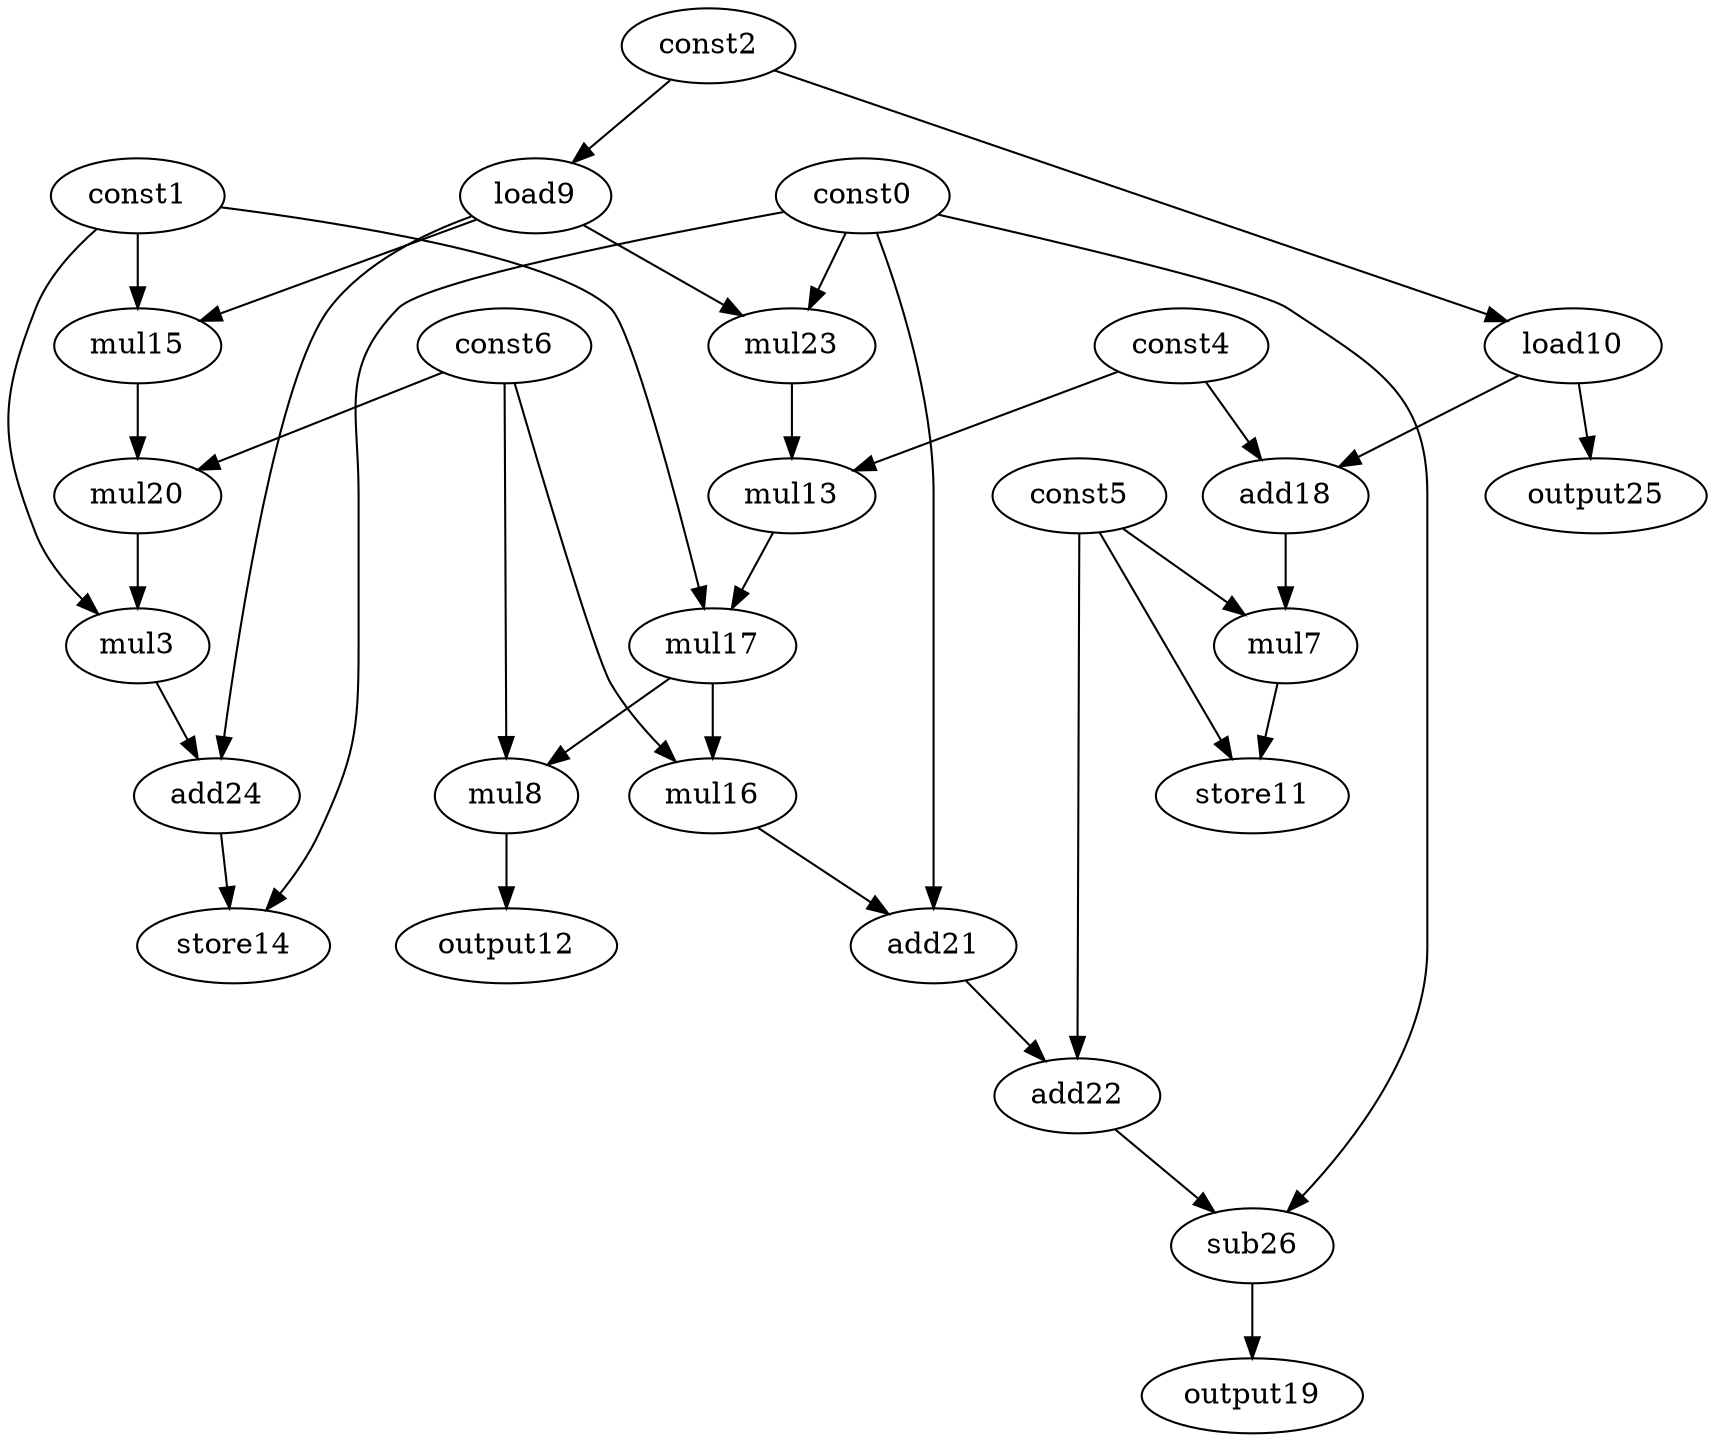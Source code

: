 digraph G { 
const0[opcode=const]; 
const1[opcode=const]; 
const2[opcode=const]; 
mul3[opcode=mul]; 
const4[opcode=const]; 
const5[opcode=const]; 
const6[opcode=const]; 
mul7[opcode=mul]; 
mul8[opcode=mul]; 
load9[opcode=load]; 
load10[opcode=load]; 
store11[opcode=store]; 
output12[opcode=output]; 
mul13[opcode=mul]; 
store14[opcode=store]; 
mul15[opcode=mul]; 
mul16[opcode=mul]; 
mul17[opcode=mul]; 
add18[opcode=add]; 
output19[opcode=output]; 
mul20[opcode=mul]; 
add21[opcode=add]; 
add22[opcode=add]; 
mul23[opcode=mul]; 
add24[opcode=add]; 
output25[opcode=output]; 
sub26[opcode=sub]; 
const2->load9[operand=0];
const2->load10[operand=0];
const1->mul15[operand=0];
load9->mul15[operand=1];
load10->add18[operand=0];
const4->add18[operand=1];
const0->mul23[operand=0];
load9->mul23[operand=1];
load10->output25[operand=0];
add18->mul7[operand=0];
const5->mul7[operand=1];
const4->mul13[operand=0];
mul23->mul13[operand=1];
const6->mul20[operand=0];
mul15->mul20[operand=1];
const1->mul3[operand=0];
mul20->mul3[operand=1];
const5->store11[operand=0];
mul7->store11[operand=1];
const1->mul17[operand=0];
mul13->mul17[operand=1];
mul17->mul8[operand=0];
const6->mul8[operand=1];
mul17->mul16[operand=0];
const6->mul16[operand=1];
load9->add24[operand=0];
mul3->add24[operand=1];
mul8->output12[operand=0];
const0->store14[operand=0];
add24->store14[operand=1];
mul16->add21[operand=0];
const0->add21[operand=1];
const5->add22[operand=0];
add21->add22[operand=1];
const0->sub26[operand=0];
add22->sub26[operand=1];
sub26->output19[operand=0];
}
